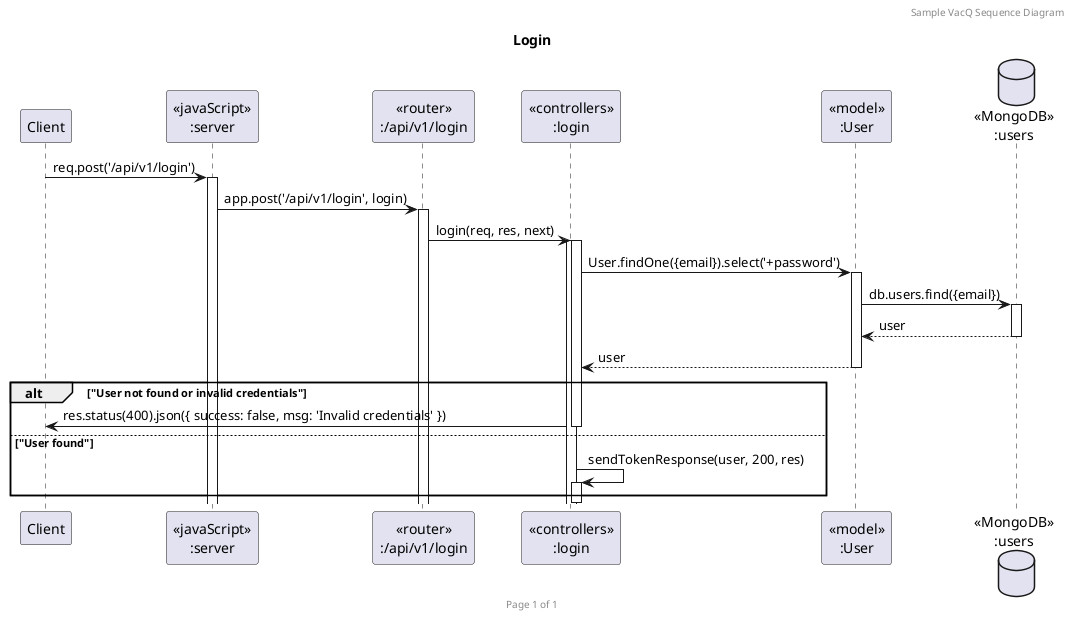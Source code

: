 @startuml Login

header Sample VacQ Sequence Diagram
footer Page %page% of %lastpage%
title "Login"

participant "Client" as client
participant "<<javaScript>>\n:server" as server
participant "<<router>>\n:/api/v1/login" as routerLogin
participant "<<controllers>>\n:login" as controllersLogin
participant "<<model>>\n:User" as modelUser
database "<<MongoDB>>\n:users" as UsersDatabase

client->server ++:req.post('/api/v1/login')
server->routerLogin ++:app.post('/api/v1/login', login)
routerLogin -> controllersLogin ++:login(req, res, next)
activate controllersLogin

controllersLogin->modelUser ++:User.findOne({email}).select('+password')
modelUser->UsersDatabase ++:db.users.find({email})
UsersDatabase-->modelUser --:user
modelUser --> controllersLogin --:user

alt "User not found or invalid credentials"
    controllersLogin->client --:res.status(400).json({ success: false, msg: 'Invalid credentials' })
else "User found"
    controllersLogin->controllersLogin ++:sendTokenResponse(user, 200, res)
end

deactivate modelUser
deactivate controllersLogin
@enduml
